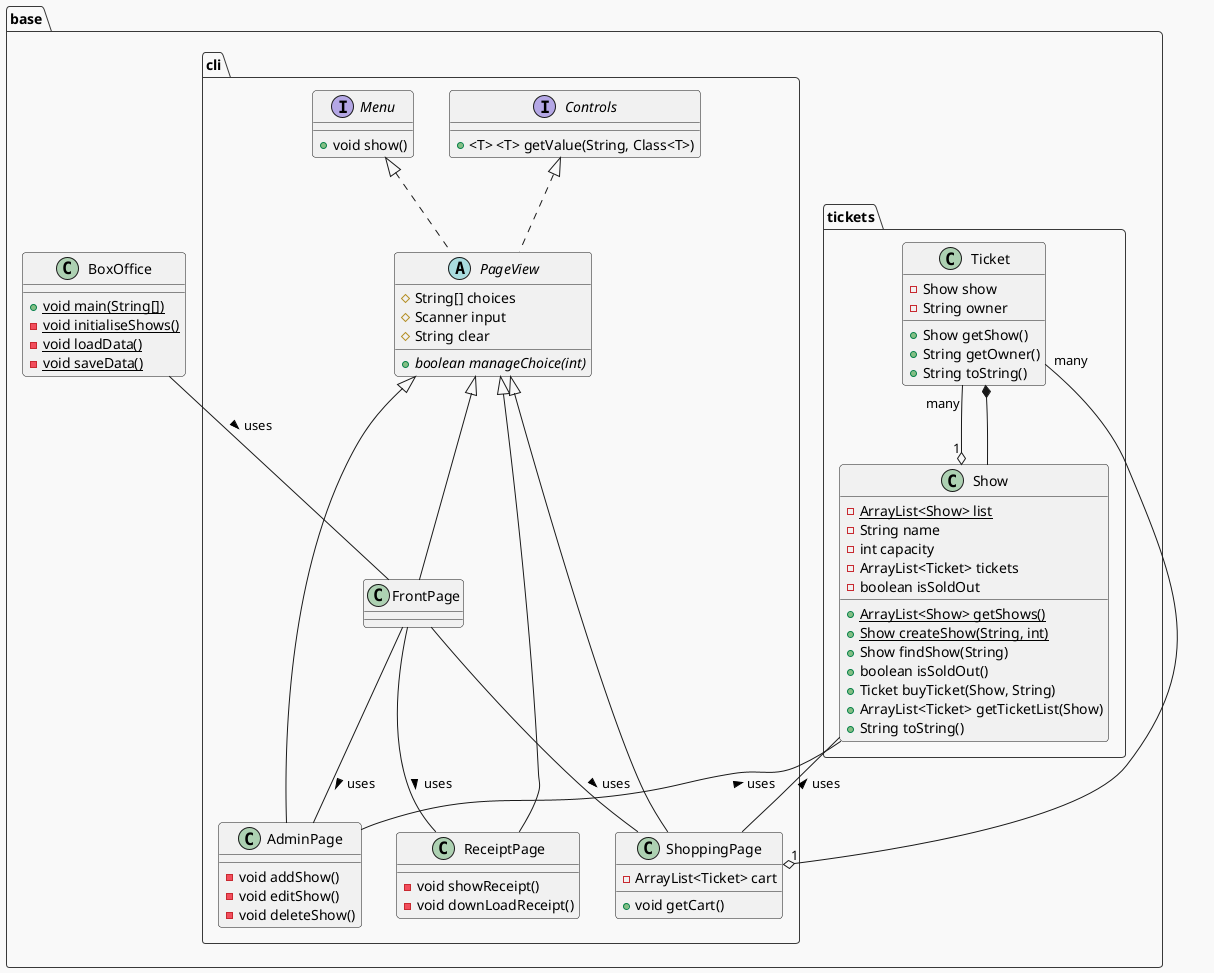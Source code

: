 /' Copier-coller sur https://www.planttext.com/ ou activer l'extension PlantUML (jebbs) '/

@startuml structure

/' https://plantuml.com/fr/theme
favoris : mars, plain, amiga, crt-green, sketchy '/
!theme mars

/' https://plantuml.com/fr/class-diagram '/

/' objets '/
package base {
    package base.cli {

        interface Controls {
            + <T> <T> getValue(String, Class<T>)
        }
        interface Menu{
            + void show()
        }
        abstract class PageView implements Menu, Controls {
            # String[] choices 
            # Scanner input
            # String clear
            + {abstract} boolean manageChoice(int)
        }
        class FrontPage extends PageView
        class AdminPage extends PageView {
            - void addShow()
            - void editShow()
            - void deleteShow()
        }
        class ShoppingPage extends PageView {
            - ArrayList<Ticket> cart
            + void getCart()
        }
        class ReceiptPage extends PageView {
            - void showReceipt()
            - void downLoadReceipt()
        }

        FrontPage -- AdminPage : > uses
        FrontPage -- ShoppingPage : > uses
        FrontPage -- ReceiptPage : > uses

    }

    package base.tickets {
        class Ticket {
            - Show show
            - String owner
            + Show getShow()
            + String getOwner()
            + String toString()
        }
        class Show {
            - {static} ArrayList<Show> list
            - String name
            - int capacity
            - ArrayList<Ticket> tickets
            - boolean isSoldOut
            + {static} ArrayList<Show> getShows()
            + {static} Show createShow(String, int)
            + Show findShow(String)
            + boolean isSoldOut()
            + Ticket buyTicket(Show, String)
            + ArrayList<Ticket> getTicketList(Show)
            + String toString()
        }

        Ticket "many" --o "1"  Show
        Ticket *-- Show
    }

    class BoxOffice {
        + {static} void main(String[])
        - {static} void initialiseShows()
        - {static} void loadData()
        - {static} void saveData()
    }

    BoxOffice -- FrontPage : > uses
    Show -- AdminPage : < uses
    Show -- ShoppingPage : < uses
    Ticket "many" --o "1" ShoppingPage

}

@enduml